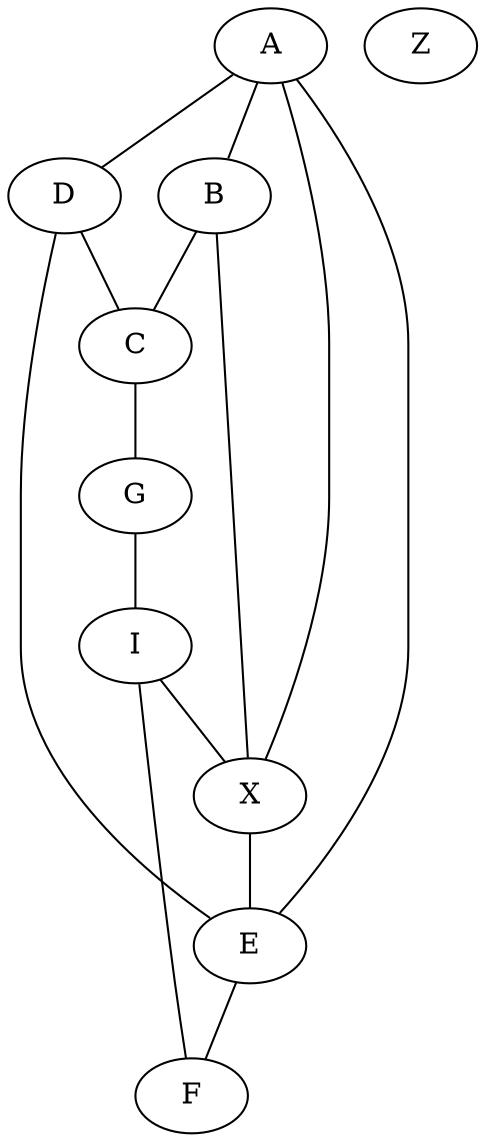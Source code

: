 graph sample1 {
  A
  B
  C
  D
  E
  F
  G
  I
  X
  Z

  A -- B [length=1]
  E -- A [length=1]
  A -- D [length=4]
  B -- C [length=10]
  C -- G [length=12]
  D -- C [length=3]
  D -- E [length=7]
  E -- F [length=9]
  F -- I [length=15]
  G -- I [length=2]
  X -- E [length=19]
  X -- A [length=11]
  X -- B [length=17]
  I -- X [length=4]
}

digraph sample2 {
  A
  B
  C
  D
  E
  F
  G
  I
  X
  Z

  A -> B [length=1]
  A -> D [length=4]
  A -> E [length=1]
  B -> C [length=6]
  G -> C [length=12]
  C -> D [length=3]
  D -> E [length=7]
  F -> E [length=9]
  E -> I [length=15]
  G -> I [length=2]
  X -> E [length=19]
  X -> A [length=11]
  X -> B [length=17]
  I -> X [length=4]
}
